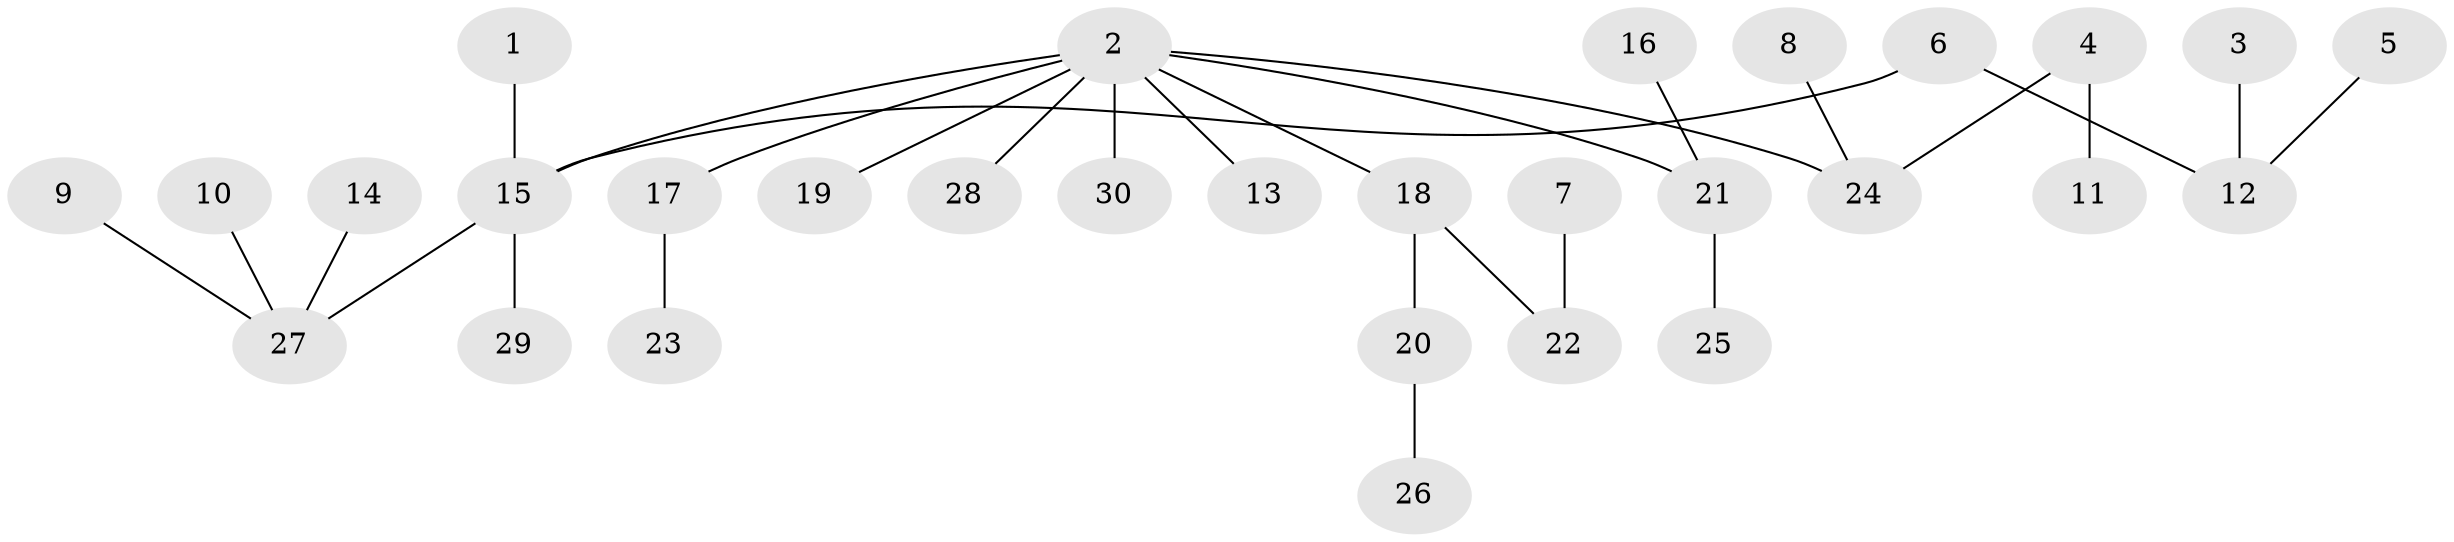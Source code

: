// original degree distribution, {5: 0.06557377049180328, 7: 0.01639344262295082, 3: 0.09836065573770492, 4: 0.06557377049180328, 1: 0.5409836065573771, 2: 0.21311475409836064}
// Generated by graph-tools (version 1.1) at 2025/26/03/09/25 03:26:32]
// undirected, 30 vertices, 29 edges
graph export_dot {
graph [start="1"]
  node [color=gray90,style=filled];
  1;
  2;
  3;
  4;
  5;
  6;
  7;
  8;
  9;
  10;
  11;
  12;
  13;
  14;
  15;
  16;
  17;
  18;
  19;
  20;
  21;
  22;
  23;
  24;
  25;
  26;
  27;
  28;
  29;
  30;
  1 -- 15 [weight=1.0];
  2 -- 13 [weight=1.0];
  2 -- 15 [weight=1.0];
  2 -- 17 [weight=1.0];
  2 -- 18 [weight=1.0];
  2 -- 19 [weight=1.0];
  2 -- 21 [weight=1.0];
  2 -- 24 [weight=1.0];
  2 -- 28 [weight=1.0];
  2 -- 30 [weight=1.0];
  3 -- 12 [weight=1.0];
  4 -- 11 [weight=1.0];
  4 -- 24 [weight=1.0];
  5 -- 12 [weight=1.0];
  6 -- 12 [weight=1.0];
  6 -- 15 [weight=1.0];
  7 -- 22 [weight=1.0];
  8 -- 24 [weight=1.0];
  9 -- 27 [weight=1.0];
  10 -- 27 [weight=1.0];
  14 -- 27 [weight=1.0];
  15 -- 27 [weight=1.0];
  15 -- 29 [weight=1.0];
  16 -- 21 [weight=1.0];
  17 -- 23 [weight=1.0];
  18 -- 20 [weight=1.0];
  18 -- 22 [weight=1.0];
  20 -- 26 [weight=1.0];
  21 -- 25 [weight=1.0];
}
